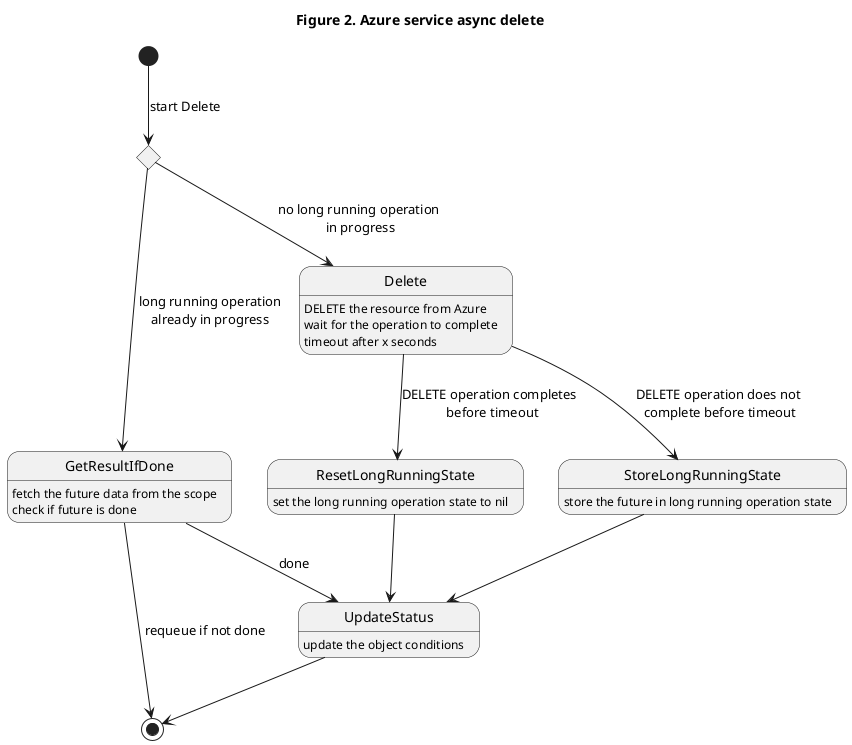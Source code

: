 @startuml
title Figure 2. Azure service async delete
state longrunningopinprogress <<choice>>

[*]     --> longrunningopinprogress : start Delete
longrunningopinprogress --> GetResultIfDone   : long running operation\nalready in progress
GetResultIfDone : fetch the future data from the scope
GetResultIfDone : check if future is done

GetResultIfDone --> [*] : requeue if not done
GetResultIfDone --> UpdateStatus : done
UpdateStatus : update the object conditions
UpdateStatus --> [*]

longrunningopinprogress --> Delete  : no long running operation\n in progress
Delete : DELETE the resource from Azure
Delete : wait for the operation to complete
Delete : timeout after x seconds

Delete --> ResetLongRunningState : DELETE operation completes \n before timeout
ResetLongRunningState : set the long running operation state to nil
ResetLongRunningState --> UpdateStatus

Delete --> StoreLongRunningState : DELETE operation does not\n complete before timeout
StoreLongRunningState: store the future in long running operation state
StoreLongRunningState --> UpdateStatus

@enduml
